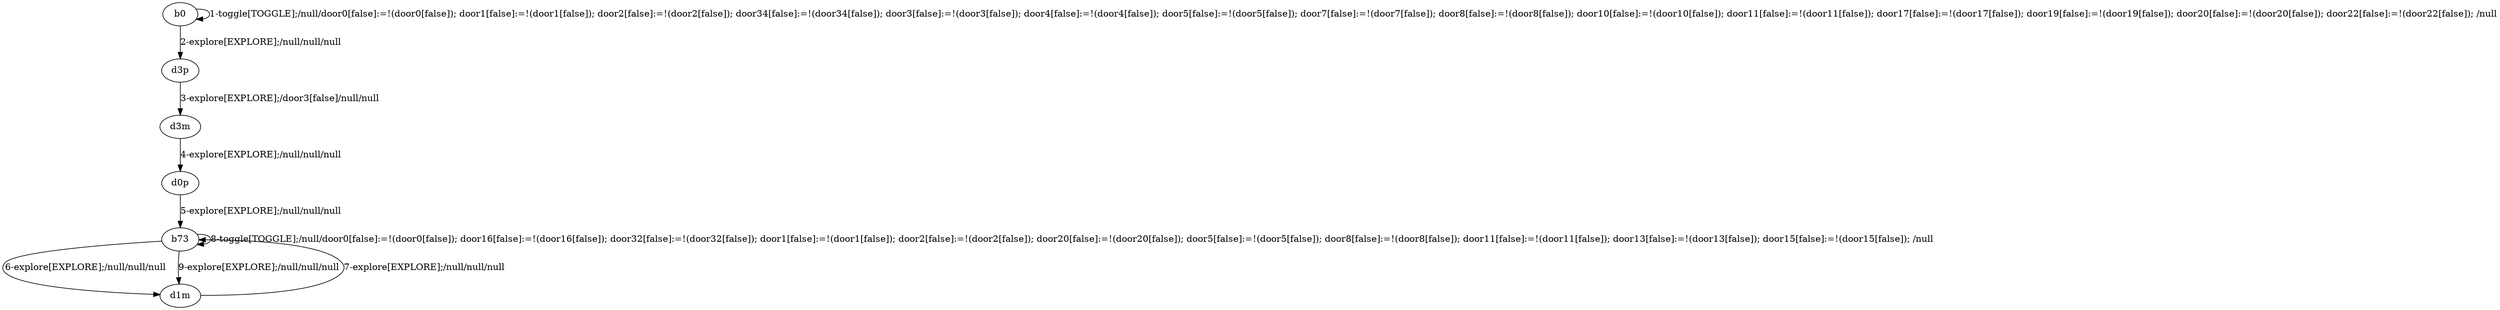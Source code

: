 # Total number of goals covered by this test: 4
# d0p --> b73
# b73 --> d1m
# b73 --> b73
# d1m --> b73

digraph g {
"b0" -> "b0" [label = "1-toggle[TOGGLE];/null/door0[false]:=!(door0[false]); door1[false]:=!(door1[false]); door2[false]:=!(door2[false]); door34[false]:=!(door34[false]); door3[false]:=!(door3[false]); door4[false]:=!(door4[false]); door5[false]:=!(door5[false]); door7[false]:=!(door7[false]); door8[false]:=!(door8[false]); door10[false]:=!(door10[false]); door11[false]:=!(door11[false]); door17[false]:=!(door17[false]); door19[false]:=!(door19[false]); door20[false]:=!(door20[false]); door22[false]:=!(door22[false]); /null"];
"b0" -> "d3p" [label = "2-explore[EXPLORE];/null/null/null"];
"d3p" -> "d3m" [label = "3-explore[EXPLORE];/door3[false]/null/null"];
"d3m" -> "d0p" [label = "4-explore[EXPLORE];/null/null/null"];
"d0p" -> "b73" [label = "5-explore[EXPLORE];/null/null/null"];
"b73" -> "d1m" [label = "6-explore[EXPLORE];/null/null/null"];
"d1m" -> "b73" [label = "7-explore[EXPLORE];/null/null/null"];
"b73" -> "b73" [label = "8-toggle[TOGGLE];/null/door0[false]:=!(door0[false]); door16[false]:=!(door16[false]); door32[false]:=!(door32[false]); door1[false]:=!(door1[false]); door2[false]:=!(door2[false]); door20[false]:=!(door20[false]); door5[false]:=!(door5[false]); door8[false]:=!(door8[false]); door11[false]:=!(door11[false]); door13[false]:=!(door13[false]); door15[false]:=!(door15[false]); /null"];
"b73" -> "d1m" [label = "9-explore[EXPLORE];/null/null/null"];
}